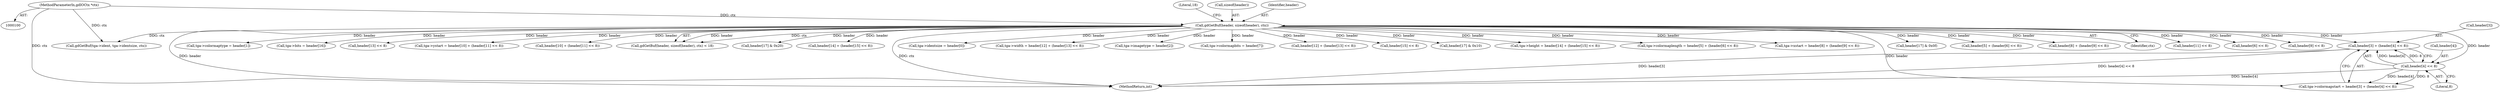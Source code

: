 digraph "0_libgd_10ef1dca63d62433fda13309b4a228782db823f7_0@array" {
"1000144" [label="(Call,header[3] + (header[4] << 8))"];
"1000107" [label="(Call,gdGetBuf(header, sizeof(header), ctx))"];
"1000101" [label="(MethodParameterIn,gdIOCtx *ctx)"];
"1000148" [label="(Call,header[4] << 8)"];
"1000108" [label="(Identifier,header)"];
"1000112" [label="(Literal,18)"];
"1000181" [label="(Call,header[9] << 8)"];
"1000126" [label="(Call,tga->colormaptype = header[1])"];
"1000107" [label="(Call,gdGetBuf(header, sizeof(header), ctx))"];
"1000225" [label="(Call,tga->bits = header[16])"];
"1000149" [label="(Call,header[4])"];
"1000207" [label="(Call,header[13] << 8)"];
"1000186" [label="(Call,tga->ystart = header[10] + (header[11] << 8))"];
"1000190" [label="(Call,header[10] + (header[11] << 8))"];
"1000106" [label="(Call,gdGetBuf(header, sizeof(header), ctx) < 18)"];
"1000258" [label="(Call,header[17] & 0x20)"];
"1000216" [label="(Call,header[14] + (header[15] << 8))"];
"1000140" [label="(Call,tga->colormapstart = header[3] + (header[4] << 8))"];
"1000119" [label="(Call,tga->identsize = header[0])"];
"1000199" [label="(Call,tga->width = header[12] + (header[13] << 8))"];
"1000346" [label="(Call,gdGetBuf(tga->ident, tga->identsize, ctx))"];
"1000133" [label="(Call,tga->imagetype = header[2])"];
"1000166" [label="(Call,tga->colormapbits = header[7])"];
"1000101" [label="(MethodParameterIn,gdIOCtx *ctx)"];
"1000203" [label="(Call,header[12] + (header[13] << 8))"];
"1000145" [label="(Call,header[3])"];
"1000148" [label="(Call,header[4] << 8)"];
"1000109" [label="(Call,sizeof(header))"];
"1000152" [label="(Literal,8)"];
"1000220" [label="(Call,header[15] << 8)"];
"1000246" [label="(Call,header[17] & 0x10)"];
"1000212" [label="(Call,tga->height = header[14] + (header[15] << 8))"];
"1000153" [label="(Call,tga->colormaplength = header[5] + (header[6] << 8))"];
"1000173" [label="(Call,tga->xstart = header[8] + (header[9] << 8))"];
"1000356" [label="(MethodReturn,int)"];
"1000236" [label="(Call,header[17] & 0x0f)"];
"1000157" [label="(Call,header[5] + (header[6] << 8))"];
"1000177" [label="(Call,header[8] + (header[9] << 8))"];
"1000111" [label="(Identifier,ctx)"];
"1000144" [label="(Call,header[3] + (header[4] << 8))"];
"1000194" [label="(Call,header[11] << 8)"];
"1000161" [label="(Call,header[6] << 8)"];
"1000144" -> "1000140"  [label="AST: "];
"1000144" -> "1000148"  [label="CFG: "];
"1000145" -> "1000144"  [label="AST: "];
"1000148" -> "1000144"  [label="AST: "];
"1000140" -> "1000144"  [label="CFG: "];
"1000144" -> "1000356"  [label="DDG: header[4] << 8"];
"1000144" -> "1000356"  [label="DDG: header[3]"];
"1000107" -> "1000144"  [label="DDG: header"];
"1000148" -> "1000144"  [label="DDG: header[4]"];
"1000148" -> "1000144"  [label="DDG: 8"];
"1000107" -> "1000106"  [label="AST: "];
"1000107" -> "1000111"  [label="CFG: "];
"1000108" -> "1000107"  [label="AST: "];
"1000109" -> "1000107"  [label="AST: "];
"1000111" -> "1000107"  [label="AST: "];
"1000112" -> "1000107"  [label="CFG: "];
"1000107" -> "1000356"  [label="DDG: header"];
"1000107" -> "1000356"  [label="DDG: ctx"];
"1000107" -> "1000106"  [label="DDG: header"];
"1000107" -> "1000106"  [label="DDG: ctx"];
"1000101" -> "1000107"  [label="DDG: ctx"];
"1000107" -> "1000119"  [label="DDG: header"];
"1000107" -> "1000126"  [label="DDG: header"];
"1000107" -> "1000133"  [label="DDG: header"];
"1000107" -> "1000140"  [label="DDG: header"];
"1000107" -> "1000148"  [label="DDG: header"];
"1000107" -> "1000153"  [label="DDG: header"];
"1000107" -> "1000157"  [label="DDG: header"];
"1000107" -> "1000161"  [label="DDG: header"];
"1000107" -> "1000166"  [label="DDG: header"];
"1000107" -> "1000173"  [label="DDG: header"];
"1000107" -> "1000177"  [label="DDG: header"];
"1000107" -> "1000181"  [label="DDG: header"];
"1000107" -> "1000186"  [label="DDG: header"];
"1000107" -> "1000190"  [label="DDG: header"];
"1000107" -> "1000194"  [label="DDG: header"];
"1000107" -> "1000199"  [label="DDG: header"];
"1000107" -> "1000203"  [label="DDG: header"];
"1000107" -> "1000207"  [label="DDG: header"];
"1000107" -> "1000212"  [label="DDG: header"];
"1000107" -> "1000216"  [label="DDG: header"];
"1000107" -> "1000220"  [label="DDG: header"];
"1000107" -> "1000225"  [label="DDG: header"];
"1000107" -> "1000236"  [label="DDG: header"];
"1000107" -> "1000246"  [label="DDG: header"];
"1000107" -> "1000258"  [label="DDG: header"];
"1000107" -> "1000346"  [label="DDG: ctx"];
"1000101" -> "1000100"  [label="AST: "];
"1000101" -> "1000356"  [label="DDG: ctx"];
"1000101" -> "1000346"  [label="DDG: ctx"];
"1000148" -> "1000152"  [label="CFG: "];
"1000149" -> "1000148"  [label="AST: "];
"1000152" -> "1000148"  [label="AST: "];
"1000148" -> "1000356"  [label="DDG: header[4]"];
"1000148" -> "1000140"  [label="DDG: header[4]"];
"1000148" -> "1000140"  [label="DDG: 8"];
}
